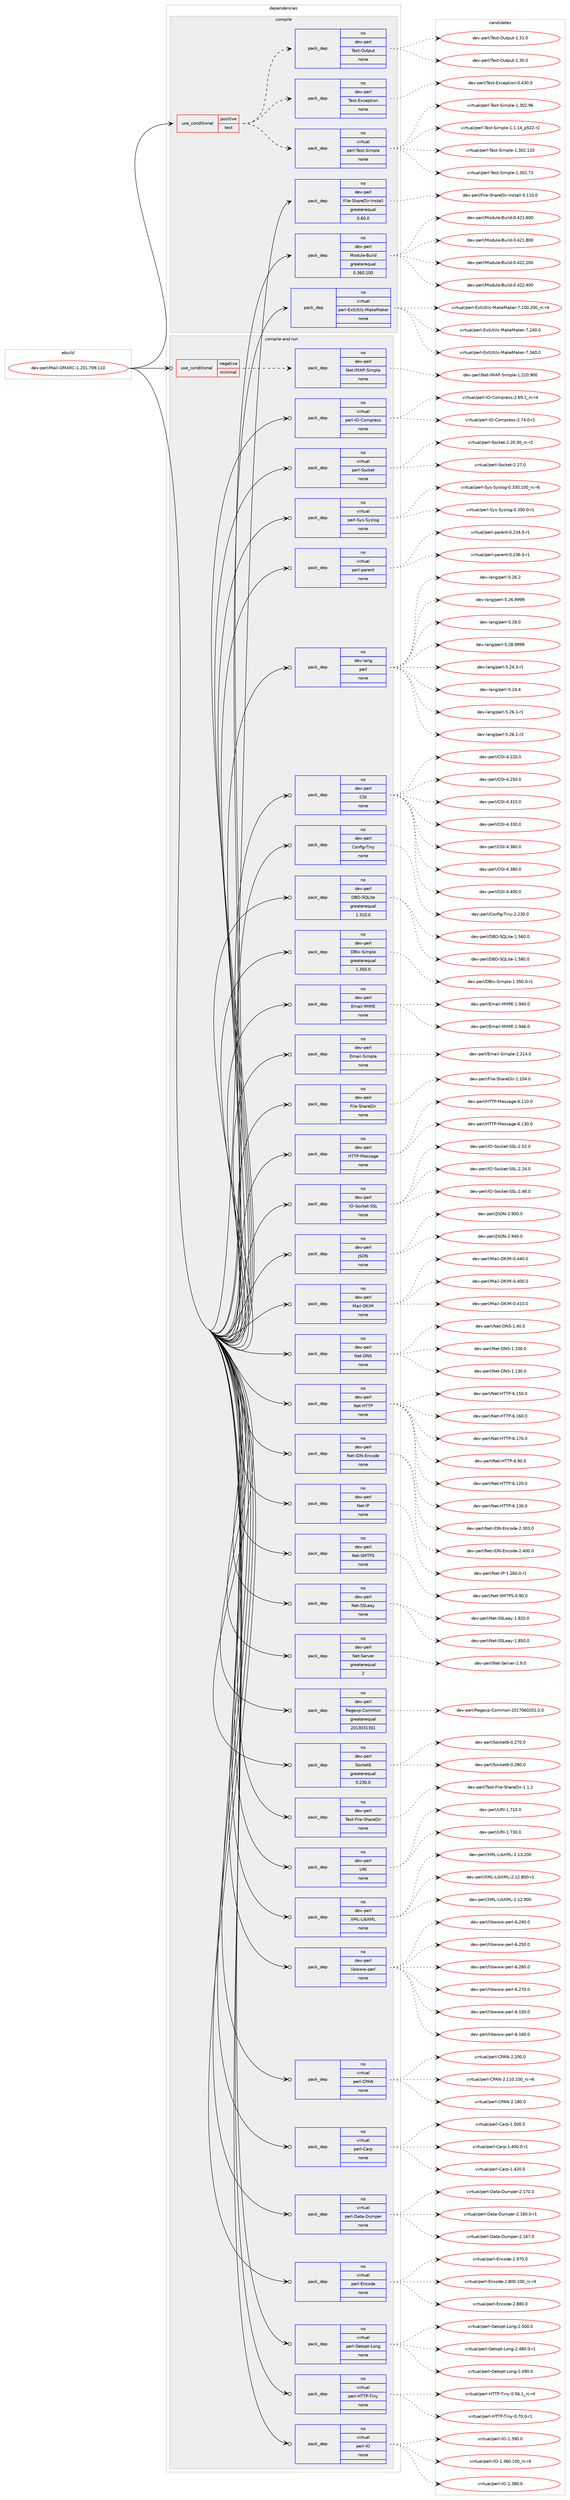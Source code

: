 digraph prolog {

# *************
# Graph options
# *************

newrank=true;
concentrate=true;
compound=true;
graph [rankdir=LR,fontname=Helvetica,fontsize=10,ranksep=1.5];#, ranksep=2.5, nodesep=0.2];
edge  [arrowhead=vee];
node  [fontname=Helvetica,fontsize=10];

# **********
# The ebuild
# **********

subgraph cluster_leftcol {
color=gray;
rank=same;
label=<<i>ebuild</i>>;
id [label="dev-perl/Mail-DMARC-1.201.709.110", color=red, width=4, href="../dev-perl/Mail-DMARC-1.201.709.110.svg"];
}

# ****************
# The dependencies
# ****************

subgraph cluster_midcol {
color=gray;
label=<<i>dependencies</i>>;
subgraph cluster_compile {
fillcolor="#eeeeee";
style=filled;
label=<<i>compile</i>>;
subgraph cond368377 {
dependency1383814 [label=<<TABLE BORDER="0" CELLBORDER="1" CELLSPACING="0" CELLPADDING="4"><TR><TD ROWSPAN="3" CELLPADDING="10">use_conditional</TD></TR><TR><TD>positive</TD></TR><TR><TD>test</TD></TR></TABLE>>, shape=none, color=red];
subgraph pack992382 {
dependency1383815 [label=<<TABLE BORDER="0" CELLBORDER="1" CELLSPACING="0" CELLPADDING="4" WIDTH="220"><TR><TD ROWSPAN="6" CELLPADDING="30">pack_dep</TD></TR><TR><TD WIDTH="110">no</TD></TR><TR><TD>dev-perl</TD></TR><TR><TD>Test-Exception</TD></TR><TR><TD>none</TD></TR><TR><TD></TD></TR></TABLE>>, shape=none, color=blue];
}
dependency1383814:e -> dependency1383815:w [weight=20,style="dashed",arrowhead="vee"];
subgraph pack992383 {
dependency1383816 [label=<<TABLE BORDER="0" CELLBORDER="1" CELLSPACING="0" CELLPADDING="4" WIDTH="220"><TR><TD ROWSPAN="6" CELLPADDING="30">pack_dep</TD></TR><TR><TD WIDTH="110">no</TD></TR><TR><TD>dev-perl</TD></TR><TR><TD>Test-Output</TD></TR><TR><TD>none</TD></TR><TR><TD></TD></TR></TABLE>>, shape=none, color=blue];
}
dependency1383814:e -> dependency1383816:w [weight=20,style="dashed",arrowhead="vee"];
subgraph pack992384 {
dependency1383817 [label=<<TABLE BORDER="0" CELLBORDER="1" CELLSPACING="0" CELLPADDING="4" WIDTH="220"><TR><TD ROWSPAN="6" CELLPADDING="30">pack_dep</TD></TR><TR><TD WIDTH="110">no</TD></TR><TR><TD>virtual</TD></TR><TR><TD>perl-Test-Simple</TD></TR><TR><TD>none</TD></TR><TR><TD></TD></TR></TABLE>>, shape=none, color=blue];
}
dependency1383814:e -> dependency1383817:w [weight=20,style="dashed",arrowhead="vee"];
}
id:e -> dependency1383814:w [weight=20,style="solid",arrowhead="vee"];
subgraph pack992385 {
dependency1383818 [label=<<TABLE BORDER="0" CELLBORDER="1" CELLSPACING="0" CELLPADDING="4" WIDTH="220"><TR><TD ROWSPAN="6" CELLPADDING="30">pack_dep</TD></TR><TR><TD WIDTH="110">no</TD></TR><TR><TD>dev-perl</TD></TR><TR><TD>File-ShareDir-Install</TD></TR><TR><TD>greaterequal</TD></TR><TR><TD>0.60.0</TD></TR></TABLE>>, shape=none, color=blue];
}
id:e -> dependency1383818:w [weight=20,style="solid",arrowhead="vee"];
subgraph pack992386 {
dependency1383819 [label=<<TABLE BORDER="0" CELLBORDER="1" CELLSPACING="0" CELLPADDING="4" WIDTH="220"><TR><TD ROWSPAN="6" CELLPADDING="30">pack_dep</TD></TR><TR><TD WIDTH="110">no</TD></TR><TR><TD>dev-perl</TD></TR><TR><TD>Module-Build</TD></TR><TR><TD>greaterequal</TD></TR><TR><TD>0.360.100</TD></TR></TABLE>>, shape=none, color=blue];
}
id:e -> dependency1383819:w [weight=20,style="solid",arrowhead="vee"];
subgraph pack992387 {
dependency1383820 [label=<<TABLE BORDER="0" CELLBORDER="1" CELLSPACING="0" CELLPADDING="4" WIDTH="220"><TR><TD ROWSPAN="6" CELLPADDING="30">pack_dep</TD></TR><TR><TD WIDTH="110">no</TD></TR><TR><TD>virtual</TD></TR><TR><TD>perl-ExtUtils-MakeMaker</TD></TR><TR><TD>none</TD></TR><TR><TD></TD></TR></TABLE>>, shape=none, color=blue];
}
id:e -> dependency1383820:w [weight=20,style="solid",arrowhead="vee"];
}
subgraph cluster_compileandrun {
fillcolor="#eeeeee";
style=filled;
label=<<i>compile and run</i>>;
subgraph cond368378 {
dependency1383821 [label=<<TABLE BORDER="0" CELLBORDER="1" CELLSPACING="0" CELLPADDING="4"><TR><TD ROWSPAN="3" CELLPADDING="10">use_conditional</TD></TR><TR><TD>negative</TD></TR><TR><TD>minimal</TD></TR></TABLE>>, shape=none, color=red];
subgraph pack992388 {
dependency1383822 [label=<<TABLE BORDER="0" CELLBORDER="1" CELLSPACING="0" CELLPADDING="4" WIDTH="220"><TR><TD ROWSPAN="6" CELLPADDING="30">pack_dep</TD></TR><TR><TD WIDTH="110">no</TD></TR><TR><TD>dev-perl</TD></TR><TR><TD>Net-IMAP-Simple</TD></TR><TR><TD>none</TD></TR><TR><TD></TD></TR></TABLE>>, shape=none, color=blue];
}
dependency1383821:e -> dependency1383822:w [weight=20,style="dashed",arrowhead="vee"];
}
id:e -> dependency1383821:w [weight=20,style="solid",arrowhead="odotvee"];
subgraph pack992389 {
dependency1383823 [label=<<TABLE BORDER="0" CELLBORDER="1" CELLSPACING="0" CELLPADDING="4" WIDTH="220"><TR><TD ROWSPAN="6" CELLPADDING="30">pack_dep</TD></TR><TR><TD WIDTH="110">no</TD></TR><TR><TD>dev-lang</TD></TR><TR><TD>perl</TD></TR><TR><TD>none</TD></TR><TR><TD></TD></TR></TABLE>>, shape=none, color=blue];
}
id:e -> dependency1383823:w [weight=20,style="solid",arrowhead="odotvee"];
subgraph pack992390 {
dependency1383824 [label=<<TABLE BORDER="0" CELLBORDER="1" CELLSPACING="0" CELLPADDING="4" WIDTH="220"><TR><TD ROWSPAN="6" CELLPADDING="30">pack_dep</TD></TR><TR><TD WIDTH="110">no</TD></TR><TR><TD>dev-perl</TD></TR><TR><TD>CGI</TD></TR><TR><TD>none</TD></TR><TR><TD></TD></TR></TABLE>>, shape=none, color=blue];
}
id:e -> dependency1383824:w [weight=20,style="solid",arrowhead="odotvee"];
subgraph pack992391 {
dependency1383825 [label=<<TABLE BORDER="0" CELLBORDER="1" CELLSPACING="0" CELLPADDING="4" WIDTH="220"><TR><TD ROWSPAN="6" CELLPADDING="30">pack_dep</TD></TR><TR><TD WIDTH="110">no</TD></TR><TR><TD>dev-perl</TD></TR><TR><TD>Config-Tiny</TD></TR><TR><TD>none</TD></TR><TR><TD></TD></TR></TABLE>>, shape=none, color=blue];
}
id:e -> dependency1383825:w [weight=20,style="solid",arrowhead="odotvee"];
subgraph pack992392 {
dependency1383826 [label=<<TABLE BORDER="0" CELLBORDER="1" CELLSPACING="0" CELLPADDING="4" WIDTH="220"><TR><TD ROWSPAN="6" CELLPADDING="30">pack_dep</TD></TR><TR><TD WIDTH="110">no</TD></TR><TR><TD>dev-perl</TD></TR><TR><TD>DBD-SQLite</TD></TR><TR><TD>greaterequal</TD></TR><TR><TD>1.310.0</TD></TR></TABLE>>, shape=none, color=blue];
}
id:e -> dependency1383826:w [weight=20,style="solid",arrowhead="odotvee"];
subgraph pack992393 {
dependency1383827 [label=<<TABLE BORDER="0" CELLBORDER="1" CELLSPACING="0" CELLPADDING="4" WIDTH="220"><TR><TD ROWSPAN="6" CELLPADDING="30">pack_dep</TD></TR><TR><TD WIDTH="110">no</TD></TR><TR><TD>dev-perl</TD></TR><TR><TD>DBIx-Simple</TD></TR><TR><TD>greaterequal</TD></TR><TR><TD>1.350.0</TD></TR></TABLE>>, shape=none, color=blue];
}
id:e -> dependency1383827:w [weight=20,style="solid",arrowhead="odotvee"];
subgraph pack992394 {
dependency1383828 [label=<<TABLE BORDER="0" CELLBORDER="1" CELLSPACING="0" CELLPADDING="4" WIDTH="220"><TR><TD ROWSPAN="6" CELLPADDING="30">pack_dep</TD></TR><TR><TD WIDTH="110">no</TD></TR><TR><TD>dev-perl</TD></TR><TR><TD>Email-MIME</TD></TR><TR><TD>none</TD></TR><TR><TD></TD></TR></TABLE>>, shape=none, color=blue];
}
id:e -> dependency1383828:w [weight=20,style="solid",arrowhead="odotvee"];
subgraph pack992395 {
dependency1383829 [label=<<TABLE BORDER="0" CELLBORDER="1" CELLSPACING="0" CELLPADDING="4" WIDTH="220"><TR><TD ROWSPAN="6" CELLPADDING="30">pack_dep</TD></TR><TR><TD WIDTH="110">no</TD></TR><TR><TD>dev-perl</TD></TR><TR><TD>Email-Simple</TD></TR><TR><TD>none</TD></TR><TR><TD></TD></TR></TABLE>>, shape=none, color=blue];
}
id:e -> dependency1383829:w [weight=20,style="solid",arrowhead="odotvee"];
subgraph pack992396 {
dependency1383830 [label=<<TABLE BORDER="0" CELLBORDER="1" CELLSPACING="0" CELLPADDING="4" WIDTH="220"><TR><TD ROWSPAN="6" CELLPADDING="30">pack_dep</TD></TR><TR><TD WIDTH="110">no</TD></TR><TR><TD>dev-perl</TD></TR><TR><TD>File-ShareDir</TD></TR><TR><TD>none</TD></TR><TR><TD></TD></TR></TABLE>>, shape=none, color=blue];
}
id:e -> dependency1383830:w [weight=20,style="solid",arrowhead="odotvee"];
subgraph pack992397 {
dependency1383831 [label=<<TABLE BORDER="0" CELLBORDER="1" CELLSPACING="0" CELLPADDING="4" WIDTH="220"><TR><TD ROWSPAN="6" CELLPADDING="30">pack_dep</TD></TR><TR><TD WIDTH="110">no</TD></TR><TR><TD>dev-perl</TD></TR><TR><TD>HTTP-Message</TD></TR><TR><TD>none</TD></TR><TR><TD></TD></TR></TABLE>>, shape=none, color=blue];
}
id:e -> dependency1383831:w [weight=20,style="solid",arrowhead="odotvee"];
subgraph pack992398 {
dependency1383832 [label=<<TABLE BORDER="0" CELLBORDER="1" CELLSPACING="0" CELLPADDING="4" WIDTH="220"><TR><TD ROWSPAN="6" CELLPADDING="30">pack_dep</TD></TR><TR><TD WIDTH="110">no</TD></TR><TR><TD>dev-perl</TD></TR><TR><TD>IO-Socket-SSL</TD></TR><TR><TD>none</TD></TR><TR><TD></TD></TR></TABLE>>, shape=none, color=blue];
}
id:e -> dependency1383832:w [weight=20,style="solid",arrowhead="odotvee"];
subgraph pack992399 {
dependency1383833 [label=<<TABLE BORDER="0" CELLBORDER="1" CELLSPACING="0" CELLPADDING="4" WIDTH="220"><TR><TD ROWSPAN="6" CELLPADDING="30">pack_dep</TD></TR><TR><TD WIDTH="110">no</TD></TR><TR><TD>dev-perl</TD></TR><TR><TD>JSON</TD></TR><TR><TD>none</TD></TR><TR><TD></TD></TR></TABLE>>, shape=none, color=blue];
}
id:e -> dependency1383833:w [weight=20,style="solid",arrowhead="odotvee"];
subgraph pack992400 {
dependency1383834 [label=<<TABLE BORDER="0" CELLBORDER="1" CELLSPACING="0" CELLPADDING="4" WIDTH="220"><TR><TD ROWSPAN="6" CELLPADDING="30">pack_dep</TD></TR><TR><TD WIDTH="110">no</TD></TR><TR><TD>dev-perl</TD></TR><TR><TD>Mail-DKIM</TD></TR><TR><TD>none</TD></TR><TR><TD></TD></TR></TABLE>>, shape=none, color=blue];
}
id:e -> dependency1383834:w [weight=20,style="solid",arrowhead="odotvee"];
subgraph pack992401 {
dependency1383835 [label=<<TABLE BORDER="0" CELLBORDER="1" CELLSPACING="0" CELLPADDING="4" WIDTH="220"><TR><TD ROWSPAN="6" CELLPADDING="30">pack_dep</TD></TR><TR><TD WIDTH="110">no</TD></TR><TR><TD>dev-perl</TD></TR><TR><TD>Net-DNS</TD></TR><TR><TD>none</TD></TR><TR><TD></TD></TR></TABLE>>, shape=none, color=blue];
}
id:e -> dependency1383835:w [weight=20,style="solid",arrowhead="odotvee"];
subgraph pack992402 {
dependency1383836 [label=<<TABLE BORDER="0" CELLBORDER="1" CELLSPACING="0" CELLPADDING="4" WIDTH="220"><TR><TD ROWSPAN="6" CELLPADDING="30">pack_dep</TD></TR><TR><TD WIDTH="110">no</TD></TR><TR><TD>dev-perl</TD></TR><TR><TD>Net-HTTP</TD></TR><TR><TD>none</TD></TR><TR><TD></TD></TR></TABLE>>, shape=none, color=blue];
}
id:e -> dependency1383836:w [weight=20,style="solid",arrowhead="odotvee"];
subgraph pack992403 {
dependency1383837 [label=<<TABLE BORDER="0" CELLBORDER="1" CELLSPACING="0" CELLPADDING="4" WIDTH="220"><TR><TD ROWSPAN="6" CELLPADDING="30">pack_dep</TD></TR><TR><TD WIDTH="110">no</TD></TR><TR><TD>dev-perl</TD></TR><TR><TD>Net-IDN-Encode</TD></TR><TR><TD>none</TD></TR><TR><TD></TD></TR></TABLE>>, shape=none, color=blue];
}
id:e -> dependency1383837:w [weight=20,style="solid",arrowhead="odotvee"];
subgraph pack992404 {
dependency1383838 [label=<<TABLE BORDER="0" CELLBORDER="1" CELLSPACING="0" CELLPADDING="4" WIDTH="220"><TR><TD ROWSPAN="6" CELLPADDING="30">pack_dep</TD></TR><TR><TD WIDTH="110">no</TD></TR><TR><TD>dev-perl</TD></TR><TR><TD>Net-IP</TD></TR><TR><TD>none</TD></TR><TR><TD></TD></TR></TABLE>>, shape=none, color=blue];
}
id:e -> dependency1383838:w [weight=20,style="solid",arrowhead="odotvee"];
subgraph pack992405 {
dependency1383839 [label=<<TABLE BORDER="0" CELLBORDER="1" CELLSPACING="0" CELLPADDING="4" WIDTH="220"><TR><TD ROWSPAN="6" CELLPADDING="30">pack_dep</TD></TR><TR><TD WIDTH="110">no</TD></TR><TR><TD>dev-perl</TD></TR><TR><TD>Net-SMTPS</TD></TR><TR><TD>none</TD></TR><TR><TD></TD></TR></TABLE>>, shape=none, color=blue];
}
id:e -> dependency1383839:w [weight=20,style="solid",arrowhead="odotvee"];
subgraph pack992406 {
dependency1383840 [label=<<TABLE BORDER="0" CELLBORDER="1" CELLSPACING="0" CELLPADDING="4" WIDTH="220"><TR><TD ROWSPAN="6" CELLPADDING="30">pack_dep</TD></TR><TR><TD WIDTH="110">no</TD></TR><TR><TD>dev-perl</TD></TR><TR><TD>Net-SSLeay</TD></TR><TR><TD>none</TD></TR><TR><TD></TD></TR></TABLE>>, shape=none, color=blue];
}
id:e -> dependency1383840:w [weight=20,style="solid",arrowhead="odotvee"];
subgraph pack992407 {
dependency1383841 [label=<<TABLE BORDER="0" CELLBORDER="1" CELLSPACING="0" CELLPADDING="4" WIDTH="220"><TR><TD ROWSPAN="6" CELLPADDING="30">pack_dep</TD></TR><TR><TD WIDTH="110">no</TD></TR><TR><TD>dev-perl</TD></TR><TR><TD>Net-Server</TD></TR><TR><TD>greaterequal</TD></TR><TR><TD>2</TD></TR></TABLE>>, shape=none, color=blue];
}
id:e -> dependency1383841:w [weight=20,style="solid",arrowhead="odotvee"];
subgraph pack992408 {
dependency1383842 [label=<<TABLE BORDER="0" CELLBORDER="1" CELLSPACING="0" CELLPADDING="4" WIDTH="220"><TR><TD ROWSPAN="6" CELLPADDING="30">pack_dep</TD></TR><TR><TD WIDTH="110">no</TD></TR><TR><TD>dev-perl</TD></TR><TR><TD>Regexp-Common</TD></TR><TR><TD>greaterequal</TD></TR><TR><TD>2013031301</TD></TR></TABLE>>, shape=none, color=blue];
}
id:e -> dependency1383842:w [weight=20,style="solid",arrowhead="odotvee"];
subgraph pack992409 {
dependency1383843 [label=<<TABLE BORDER="0" CELLBORDER="1" CELLSPACING="0" CELLPADDING="4" WIDTH="220"><TR><TD ROWSPAN="6" CELLPADDING="30">pack_dep</TD></TR><TR><TD WIDTH="110">no</TD></TR><TR><TD>dev-perl</TD></TR><TR><TD>Socket6</TD></TR><TR><TD>greaterequal</TD></TR><TR><TD>0.230.0</TD></TR></TABLE>>, shape=none, color=blue];
}
id:e -> dependency1383843:w [weight=20,style="solid",arrowhead="odotvee"];
subgraph pack992410 {
dependency1383844 [label=<<TABLE BORDER="0" CELLBORDER="1" CELLSPACING="0" CELLPADDING="4" WIDTH="220"><TR><TD ROWSPAN="6" CELLPADDING="30">pack_dep</TD></TR><TR><TD WIDTH="110">no</TD></TR><TR><TD>dev-perl</TD></TR><TR><TD>Test-File-ShareDir</TD></TR><TR><TD>none</TD></TR><TR><TD></TD></TR></TABLE>>, shape=none, color=blue];
}
id:e -> dependency1383844:w [weight=20,style="solid",arrowhead="odotvee"];
subgraph pack992411 {
dependency1383845 [label=<<TABLE BORDER="0" CELLBORDER="1" CELLSPACING="0" CELLPADDING="4" WIDTH="220"><TR><TD ROWSPAN="6" CELLPADDING="30">pack_dep</TD></TR><TR><TD WIDTH="110">no</TD></TR><TR><TD>dev-perl</TD></TR><TR><TD>URI</TD></TR><TR><TD>none</TD></TR><TR><TD></TD></TR></TABLE>>, shape=none, color=blue];
}
id:e -> dependency1383845:w [weight=20,style="solid",arrowhead="odotvee"];
subgraph pack992412 {
dependency1383846 [label=<<TABLE BORDER="0" CELLBORDER="1" CELLSPACING="0" CELLPADDING="4" WIDTH="220"><TR><TD ROWSPAN="6" CELLPADDING="30">pack_dep</TD></TR><TR><TD WIDTH="110">no</TD></TR><TR><TD>dev-perl</TD></TR><TR><TD>XML-LibXML</TD></TR><TR><TD>none</TD></TR><TR><TD></TD></TR></TABLE>>, shape=none, color=blue];
}
id:e -> dependency1383846:w [weight=20,style="solid",arrowhead="odotvee"];
subgraph pack992413 {
dependency1383847 [label=<<TABLE BORDER="0" CELLBORDER="1" CELLSPACING="0" CELLPADDING="4" WIDTH="220"><TR><TD ROWSPAN="6" CELLPADDING="30">pack_dep</TD></TR><TR><TD WIDTH="110">no</TD></TR><TR><TD>dev-perl</TD></TR><TR><TD>libwww-perl</TD></TR><TR><TD>none</TD></TR><TR><TD></TD></TR></TABLE>>, shape=none, color=blue];
}
id:e -> dependency1383847:w [weight=20,style="solid",arrowhead="odotvee"];
subgraph pack992414 {
dependency1383848 [label=<<TABLE BORDER="0" CELLBORDER="1" CELLSPACING="0" CELLPADDING="4" WIDTH="220"><TR><TD ROWSPAN="6" CELLPADDING="30">pack_dep</TD></TR><TR><TD WIDTH="110">no</TD></TR><TR><TD>virtual</TD></TR><TR><TD>perl-CPAN</TD></TR><TR><TD>none</TD></TR><TR><TD></TD></TR></TABLE>>, shape=none, color=blue];
}
id:e -> dependency1383848:w [weight=20,style="solid",arrowhead="odotvee"];
subgraph pack992415 {
dependency1383849 [label=<<TABLE BORDER="0" CELLBORDER="1" CELLSPACING="0" CELLPADDING="4" WIDTH="220"><TR><TD ROWSPAN="6" CELLPADDING="30">pack_dep</TD></TR><TR><TD WIDTH="110">no</TD></TR><TR><TD>virtual</TD></TR><TR><TD>perl-Carp</TD></TR><TR><TD>none</TD></TR><TR><TD></TD></TR></TABLE>>, shape=none, color=blue];
}
id:e -> dependency1383849:w [weight=20,style="solid",arrowhead="odotvee"];
subgraph pack992416 {
dependency1383850 [label=<<TABLE BORDER="0" CELLBORDER="1" CELLSPACING="0" CELLPADDING="4" WIDTH="220"><TR><TD ROWSPAN="6" CELLPADDING="30">pack_dep</TD></TR><TR><TD WIDTH="110">no</TD></TR><TR><TD>virtual</TD></TR><TR><TD>perl-Data-Dumper</TD></TR><TR><TD>none</TD></TR><TR><TD></TD></TR></TABLE>>, shape=none, color=blue];
}
id:e -> dependency1383850:w [weight=20,style="solid",arrowhead="odotvee"];
subgraph pack992417 {
dependency1383851 [label=<<TABLE BORDER="0" CELLBORDER="1" CELLSPACING="0" CELLPADDING="4" WIDTH="220"><TR><TD ROWSPAN="6" CELLPADDING="30">pack_dep</TD></TR><TR><TD WIDTH="110">no</TD></TR><TR><TD>virtual</TD></TR><TR><TD>perl-Encode</TD></TR><TR><TD>none</TD></TR><TR><TD></TD></TR></TABLE>>, shape=none, color=blue];
}
id:e -> dependency1383851:w [weight=20,style="solid",arrowhead="odotvee"];
subgraph pack992418 {
dependency1383852 [label=<<TABLE BORDER="0" CELLBORDER="1" CELLSPACING="0" CELLPADDING="4" WIDTH="220"><TR><TD ROWSPAN="6" CELLPADDING="30">pack_dep</TD></TR><TR><TD WIDTH="110">no</TD></TR><TR><TD>virtual</TD></TR><TR><TD>perl-Getopt-Long</TD></TR><TR><TD>none</TD></TR><TR><TD></TD></TR></TABLE>>, shape=none, color=blue];
}
id:e -> dependency1383852:w [weight=20,style="solid",arrowhead="odotvee"];
subgraph pack992419 {
dependency1383853 [label=<<TABLE BORDER="0" CELLBORDER="1" CELLSPACING="0" CELLPADDING="4" WIDTH="220"><TR><TD ROWSPAN="6" CELLPADDING="30">pack_dep</TD></TR><TR><TD WIDTH="110">no</TD></TR><TR><TD>virtual</TD></TR><TR><TD>perl-HTTP-Tiny</TD></TR><TR><TD>none</TD></TR><TR><TD></TD></TR></TABLE>>, shape=none, color=blue];
}
id:e -> dependency1383853:w [weight=20,style="solid",arrowhead="odotvee"];
subgraph pack992420 {
dependency1383854 [label=<<TABLE BORDER="0" CELLBORDER="1" CELLSPACING="0" CELLPADDING="4" WIDTH="220"><TR><TD ROWSPAN="6" CELLPADDING="30">pack_dep</TD></TR><TR><TD WIDTH="110">no</TD></TR><TR><TD>virtual</TD></TR><TR><TD>perl-IO</TD></TR><TR><TD>none</TD></TR><TR><TD></TD></TR></TABLE>>, shape=none, color=blue];
}
id:e -> dependency1383854:w [weight=20,style="solid",arrowhead="odotvee"];
subgraph pack992421 {
dependency1383855 [label=<<TABLE BORDER="0" CELLBORDER="1" CELLSPACING="0" CELLPADDING="4" WIDTH="220"><TR><TD ROWSPAN="6" CELLPADDING="30">pack_dep</TD></TR><TR><TD WIDTH="110">no</TD></TR><TR><TD>virtual</TD></TR><TR><TD>perl-IO-Compress</TD></TR><TR><TD>none</TD></TR><TR><TD></TD></TR></TABLE>>, shape=none, color=blue];
}
id:e -> dependency1383855:w [weight=20,style="solid",arrowhead="odotvee"];
subgraph pack992422 {
dependency1383856 [label=<<TABLE BORDER="0" CELLBORDER="1" CELLSPACING="0" CELLPADDING="4" WIDTH="220"><TR><TD ROWSPAN="6" CELLPADDING="30">pack_dep</TD></TR><TR><TD WIDTH="110">no</TD></TR><TR><TD>virtual</TD></TR><TR><TD>perl-Socket</TD></TR><TR><TD>none</TD></TR><TR><TD></TD></TR></TABLE>>, shape=none, color=blue];
}
id:e -> dependency1383856:w [weight=20,style="solid",arrowhead="odotvee"];
subgraph pack992423 {
dependency1383857 [label=<<TABLE BORDER="0" CELLBORDER="1" CELLSPACING="0" CELLPADDING="4" WIDTH="220"><TR><TD ROWSPAN="6" CELLPADDING="30">pack_dep</TD></TR><TR><TD WIDTH="110">no</TD></TR><TR><TD>virtual</TD></TR><TR><TD>perl-Sys-Syslog</TD></TR><TR><TD>none</TD></TR><TR><TD></TD></TR></TABLE>>, shape=none, color=blue];
}
id:e -> dependency1383857:w [weight=20,style="solid",arrowhead="odotvee"];
subgraph pack992424 {
dependency1383858 [label=<<TABLE BORDER="0" CELLBORDER="1" CELLSPACING="0" CELLPADDING="4" WIDTH="220"><TR><TD ROWSPAN="6" CELLPADDING="30">pack_dep</TD></TR><TR><TD WIDTH="110">no</TD></TR><TR><TD>virtual</TD></TR><TR><TD>perl-parent</TD></TR><TR><TD>none</TD></TR><TR><TD></TD></TR></TABLE>>, shape=none, color=blue];
}
id:e -> dependency1383858:w [weight=20,style="solid",arrowhead="odotvee"];
}
subgraph cluster_run {
fillcolor="#eeeeee";
style=filled;
label=<<i>run</i>>;
}
}

# **************
# The candidates
# **************

subgraph cluster_choices {
rank=same;
color=gray;
label=<<i>candidates</i>>;

subgraph choice992382 {
color=black;
nodesep=1;
choice1001011184511210111410847841011151164569120991011121161051111104548465251484648 [label="dev-perl/Test-Exception-0.430.0", color=red, width=4,href="../dev-perl/Test-Exception-0.430.0.svg"];
dependency1383815:e -> choice1001011184511210111410847841011151164569120991011121161051111104548465251484648:w [style=dotted,weight="100"];
}
subgraph choice992383 {
color=black;
nodesep=1;
choice100101118451121011141084784101115116457911711611211711645494651484648 [label="dev-perl/Test-Output-1.30.0", color=red, width=4,href="../dev-perl/Test-Output-1.30.0.svg"];
choice100101118451121011141084784101115116457911711611211711645494651494648 [label="dev-perl/Test-Output-1.31.0", color=red, width=4,href="../dev-perl/Test-Output-1.31.0.svg"];
dependency1383816:e -> choice100101118451121011141084784101115116457911711611211711645494651484648:w [style=dotted,weight="100"];
dependency1383816:e -> choice100101118451121011141084784101115116457911711611211711645494651494648:w [style=dotted,weight="100"];
}
subgraph choice992384 {
color=black;
nodesep=1;
choice11810511411611797108471121011141084584101115116458310510911210810145494649464952951125350504511450 [label="virtual/perl-Test-Simple-1.1.14_p522-r2", color=red, width=4,href="../virtual/perl-Test-Simple-1.1.14_p522-r2.svg"];
choice11810511411611797108471121011141084584101115116458310510911210810145494651485046495151 [label="virtual/perl-Test-Simple-1.302.133", color=red, width=4,href="../virtual/perl-Test-Simple-1.302.133.svg"];
choice118105114116117971084711210111410845841011151164583105109112108101454946514850465551 [label="virtual/perl-Test-Simple-1.302.73", color=red, width=4,href="../virtual/perl-Test-Simple-1.302.73.svg"];
choice118105114116117971084711210111410845841011151164583105109112108101454946514850465754 [label="virtual/perl-Test-Simple-1.302.96", color=red, width=4,href="../virtual/perl-Test-Simple-1.302.96.svg"];
dependency1383817:e -> choice11810511411611797108471121011141084584101115116458310510911210810145494649464952951125350504511450:w [style=dotted,weight="100"];
dependency1383817:e -> choice11810511411611797108471121011141084584101115116458310510911210810145494651485046495151:w [style=dotted,weight="100"];
dependency1383817:e -> choice118105114116117971084711210111410845841011151164583105109112108101454946514850465551:w [style=dotted,weight="100"];
dependency1383817:e -> choice118105114116117971084711210111410845841011151164583105109112108101454946514850465754:w [style=dotted,weight="100"];
}
subgraph choice992385 {
color=black;
nodesep=1;
choice100101118451121011141084770105108101458310497114101681051144573110115116971081084548464949484648 [label="dev-perl/File-ShareDir-Install-0.110.0", color=red, width=4,href="../dev-perl/File-ShareDir-Install-0.110.0.svg"];
dependency1383818:e -> choice100101118451121011141084770105108101458310497114101681051144573110115116971081084548464949484648:w [style=dotted,weight="100"];
}
subgraph choice992386 {
color=black;
nodesep=1;
choice100101118451121011141084777111100117108101456611710510810045484652504946544848 [label="dev-perl/Module-Build-0.421.600", color=red, width=4,href="../dev-perl/Module-Build-0.421.600.svg"];
choice100101118451121011141084777111100117108101456611710510810045484652504946564848 [label="dev-perl/Module-Build-0.421.800", color=red, width=4,href="../dev-perl/Module-Build-0.421.800.svg"];
choice100101118451121011141084777111100117108101456611710510810045484652505046504848 [label="dev-perl/Module-Build-0.422.200", color=red, width=4,href="../dev-perl/Module-Build-0.422.200.svg"];
choice100101118451121011141084777111100117108101456611710510810045484652505046524848 [label="dev-perl/Module-Build-0.422.400", color=red, width=4,href="../dev-perl/Module-Build-0.422.400.svg"];
dependency1383819:e -> choice100101118451121011141084777111100117108101456611710510810045484652504946544848:w [style=dotted,weight="100"];
dependency1383819:e -> choice100101118451121011141084777111100117108101456611710510810045484652504946564848:w [style=dotted,weight="100"];
dependency1383819:e -> choice100101118451121011141084777111100117108101456611710510810045484652505046504848:w [style=dotted,weight="100"];
dependency1383819:e -> choice100101118451121011141084777111100117108101456611710510810045484652505046524848:w [style=dotted,weight="100"];
}
subgraph choice992387 {
color=black;
nodesep=1;
choice118105114116117971084711210111410845691201168511610510811545779710710177971071011144555464948484650484895114994511452 [label="virtual/perl-ExtUtils-MakeMaker-7.100.200_rc-r4", color=red, width=4,href="../virtual/perl-ExtUtils-MakeMaker-7.100.200_rc-r4.svg"];
choice118105114116117971084711210111410845691201168511610510811545779710710177971071011144555465052484648 [label="virtual/perl-ExtUtils-MakeMaker-7.240.0", color=red, width=4,href="../virtual/perl-ExtUtils-MakeMaker-7.240.0.svg"];
choice118105114116117971084711210111410845691201168511610510811545779710710177971071011144555465152484648 [label="virtual/perl-ExtUtils-MakeMaker-7.340.0", color=red, width=4,href="../virtual/perl-ExtUtils-MakeMaker-7.340.0.svg"];
dependency1383820:e -> choice118105114116117971084711210111410845691201168511610510811545779710710177971071011144555464948484650484895114994511452:w [style=dotted,weight="100"];
dependency1383820:e -> choice118105114116117971084711210111410845691201168511610510811545779710710177971071011144555465052484648:w [style=dotted,weight="100"];
dependency1383820:e -> choice118105114116117971084711210111410845691201168511610510811545779710710177971071011144555465152484648:w [style=dotted,weight="100"];
}
subgraph choice992388 {
color=black;
nodesep=1;
choice1001011184511210111410847781011164573776580458310510911210810145494650504846574848 [label="dev-perl/Net-IMAP-Simple-1.220.900", color=red, width=4,href="../dev-perl/Net-IMAP-Simple-1.220.900.svg"];
dependency1383822:e -> choice1001011184511210111410847781011164573776580458310510911210810145494650504846574848:w [style=dotted,weight="100"];
}
subgraph choice992389 {
color=black;
nodesep=1;
choice100101118451089711010347112101114108455346505246514511449 [label="dev-lang/perl-5.24.3-r1", color=red, width=4,href="../dev-lang/perl-5.24.3-r1.svg"];
choice10010111845108971101034711210111410845534650524652 [label="dev-lang/perl-5.24.4", color=red, width=4,href="../dev-lang/perl-5.24.4.svg"];
choice100101118451089711010347112101114108455346505446494511449 [label="dev-lang/perl-5.26.1-r1", color=red, width=4,href="../dev-lang/perl-5.26.1-r1.svg"];
choice100101118451089711010347112101114108455346505446494511450 [label="dev-lang/perl-5.26.1-r2", color=red, width=4,href="../dev-lang/perl-5.26.1-r2.svg"];
choice10010111845108971101034711210111410845534650544650 [label="dev-lang/perl-5.26.2", color=red, width=4,href="../dev-lang/perl-5.26.2.svg"];
choice10010111845108971101034711210111410845534650544657575757 [label="dev-lang/perl-5.26.9999", color=red, width=4,href="../dev-lang/perl-5.26.9999.svg"];
choice10010111845108971101034711210111410845534650564648 [label="dev-lang/perl-5.28.0", color=red, width=4,href="../dev-lang/perl-5.28.0.svg"];
choice10010111845108971101034711210111410845534650564657575757 [label="dev-lang/perl-5.28.9999", color=red, width=4,href="../dev-lang/perl-5.28.9999.svg"];
dependency1383823:e -> choice100101118451089711010347112101114108455346505246514511449:w [style=dotted,weight="100"];
dependency1383823:e -> choice10010111845108971101034711210111410845534650524652:w [style=dotted,weight="100"];
dependency1383823:e -> choice100101118451089711010347112101114108455346505446494511449:w [style=dotted,weight="100"];
dependency1383823:e -> choice100101118451089711010347112101114108455346505446494511450:w [style=dotted,weight="100"];
dependency1383823:e -> choice10010111845108971101034711210111410845534650544650:w [style=dotted,weight="100"];
dependency1383823:e -> choice10010111845108971101034711210111410845534650544657575757:w [style=dotted,weight="100"];
dependency1383823:e -> choice10010111845108971101034711210111410845534650564648:w [style=dotted,weight="100"];
dependency1383823:e -> choice10010111845108971101034711210111410845534650564657575757:w [style=dotted,weight="100"];
}
subgraph choice992390 {
color=black;
nodesep=1;
choice10010111845112101114108476771734552465050484648 [label="dev-perl/CGI-4.220.0", color=red, width=4,href="../dev-perl/CGI-4.220.0.svg"];
choice10010111845112101114108476771734552465053484648 [label="dev-perl/CGI-4.250.0", color=red, width=4,href="../dev-perl/CGI-4.250.0.svg"];
choice10010111845112101114108476771734552465149484648 [label="dev-perl/CGI-4.310.0", color=red, width=4,href="../dev-perl/CGI-4.310.0.svg"];
choice10010111845112101114108476771734552465151484648 [label="dev-perl/CGI-4.330.0", color=red, width=4,href="../dev-perl/CGI-4.330.0.svg"];
choice10010111845112101114108476771734552465154484648 [label="dev-perl/CGI-4.360.0", color=red, width=4,href="../dev-perl/CGI-4.360.0.svg"];
choice10010111845112101114108476771734552465156484648 [label="dev-perl/CGI-4.380.0", color=red, width=4,href="../dev-perl/CGI-4.380.0.svg"];
choice10010111845112101114108476771734552465248484648 [label="dev-perl/CGI-4.400.0", color=red, width=4,href="../dev-perl/CGI-4.400.0.svg"];
dependency1383824:e -> choice10010111845112101114108476771734552465050484648:w [style=dotted,weight="100"];
dependency1383824:e -> choice10010111845112101114108476771734552465053484648:w [style=dotted,weight="100"];
dependency1383824:e -> choice10010111845112101114108476771734552465149484648:w [style=dotted,weight="100"];
dependency1383824:e -> choice10010111845112101114108476771734552465151484648:w [style=dotted,weight="100"];
dependency1383824:e -> choice10010111845112101114108476771734552465154484648:w [style=dotted,weight="100"];
dependency1383824:e -> choice10010111845112101114108476771734552465156484648:w [style=dotted,weight="100"];
dependency1383824:e -> choice10010111845112101114108476771734552465248484648:w [style=dotted,weight="100"];
}
subgraph choice992391 {
color=black;
nodesep=1;
choice10010111845112101114108476711111010210510345841051101214550465051484648 [label="dev-perl/Config-Tiny-2.230.0", color=red, width=4,href="../dev-perl/Config-Tiny-2.230.0.svg"];
dependency1383825:e -> choice10010111845112101114108476711111010210510345841051101214550465051484648:w [style=dotted,weight="100"];
}
subgraph choice992392 {
color=black;
nodesep=1;
choice1001011184511210111410847686668458381761051161014549465354484648 [label="dev-perl/DBD-SQLite-1.560.0", color=red, width=4,href="../dev-perl/DBD-SQLite-1.560.0.svg"];
choice1001011184511210111410847686668458381761051161014549465356484648 [label="dev-perl/DBD-SQLite-1.580.0", color=red, width=4,href="../dev-perl/DBD-SQLite-1.580.0.svg"];
dependency1383826:e -> choice1001011184511210111410847686668458381761051161014549465354484648:w [style=dotted,weight="100"];
dependency1383826:e -> choice1001011184511210111410847686668458381761051161014549465356484648:w [style=dotted,weight="100"];
}
subgraph choice992393 {
color=black;
nodesep=1;
choice1001011184511210111410847686673120458310510911210810145494651534846484511449 [label="dev-perl/DBIx-Simple-1.350.0-r1", color=red, width=4,href="../dev-perl/DBIx-Simple-1.350.0-r1.svg"];
dependency1383827:e -> choice1001011184511210111410847686673120458310510911210810145494651534846484511449:w [style=dotted,weight="100"];
}
subgraph choice992394 {
color=black;
nodesep=1;
choice1001011184511210111410847691099710510845777377694549465752484648 [label="dev-perl/Email-MIME-1.940.0", color=red, width=4,href="../dev-perl/Email-MIME-1.940.0.svg"];
choice1001011184511210111410847691099710510845777377694549465752544648 [label="dev-perl/Email-MIME-1.946.0", color=red, width=4,href="../dev-perl/Email-MIME-1.946.0.svg"];
dependency1383828:e -> choice1001011184511210111410847691099710510845777377694549465752484648:w [style=dotted,weight="100"];
dependency1383828:e -> choice1001011184511210111410847691099710510845777377694549465752544648:w [style=dotted,weight="100"];
}
subgraph choice992395 {
color=black;
nodesep=1;
choice1001011184511210111410847691099710510845831051091121081014550465049524648 [label="dev-perl/Email-Simple-2.214.0", color=red, width=4,href="../dev-perl/Email-Simple-2.214.0.svg"];
dependency1383829:e -> choice1001011184511210111410847691099710510845831051091121081014550465049524648:w [style=dotted,weight="100"];
}
subgraph choice992396 {
color=black;
nodesep=1;
choice100101118451121011141084770105108101458310497114101681051144549464948524648 [label="dev-perl/File-ShareDir-1.104.0", color=red, width=4,href="../dev-perl/File-ShareDir-1.104.0.svg"];
dependency1383830:e -> choice100101118451121011141084770105108101458310497114101681051144549464948524648:w [style=dotted,weight="100"];
}
subgraph choice992397 {
color=black;
nodesep=1;
choice1001011184511210111410847728484804577101115115971031014554464949484648 [label="dev-perl/HTTP-Message-6.110.0", color=red, width=4,href="../dev-perl/HTTP-Message-6.110.0.svg"];
choice1001011184511210111410847728484804577101115115971031014554464951484648 [label="dev-perl/HTTP-Message-6.130.0", color=red, width=4,href="../dev-perl/HTTP-Message-6.130.0.svg"];
dependency1383831:e -> choice1001011184511210111410847728484804577101115115971031014554464949484648:w [style=dotted,weight="100"];
dependency1383831:e -> choice1001011184511210111410847728484804577101115115971031014554464951484648:w [style=dotted,weight="100"];
}
subgraph choice992398 {
color=black;
nodesep=1;
choice100101118451121011141084773794583111991071011164583837645504650524648 [label="dev-perl/IO-Socket-SSL-2.24.0", color=red, width=4,href="../dev-perl/IO-Socket-SSL-2.24.0.svg"];
choice100101118451121011141084773794583111991071011164583837645504652564648 [label="dev-perl/IO-Socket-SSL-2.48.0", color=red, width=4,href="../dev-perl/IO-Socket-SSL-2.48.0.svg"];
choice100101118451121011141084773794583111991071011164583837645504653504648 [label="dev-perl/IO-Socket-SSL-2.52.0", color=red, width=4,href="../dev-perl/IO-Socket-SSL-2.52.0.svg"];
dependency1383832:e -> choice100101118451121011141084773794583111991071011164583837645504650524648:w [style=dotted,weight="100"];
dependency1383832:e -> choice100101118451121011141084773794583111991071011164583837645504652564648:w [style=dotted,weight="100"];
dependency1383832:e -> choice100101118451121011141084773794583111991071011164583837645504653504648:w [style=dotted,weight="100"];
}
subgraph choice992399 {
color=black;
nodesep=1;
choice1001011184511210111410847748379784550465748484648 [label="dev-perl/JSON-2.900.0", color=red, width=4,href="../dev-perl/JSON-2.900.0.svg"];
choice1001011184511210111410847748379784550465752484648 [label="dev-perl/JSON-2.940.0", color=red, width=4,href="../dev-perl/JSON-2.940.0.svg"];
dependency1383833:e -> choice1001011184511210111410847748379784550465748484648:w [style=dotted,weight="100"];
dependency1383833:e -> choice1001011184511210111410847748379784550465752484648:w [style=dotted,weight="100"];
}
subgraph choice992400 {
color=black;
nodesep=1;
choice1001011184511210111410847779710510845687573774548465248484648 [label="dev-perl/Mail-DKIM-0.400.0", color=red, width=4,href="../dev-perl/Mail-DKIM-0.400.0.svg"];
choice1001011184511210111410847779710510845687573774548465249484648 [label="dev-perl/Mail-DKIM-0.410.0", color=red, width=4,href="../dev-perl/Mail-DKIM-0.410.0.svg"];
choice1001011184511210111410847779710510845687573774548465252484648 [label="dev-perl/Mail-DKIM-0.440.0", color=red, width=4,href="../dev-perl/Mail-DKIM-0.440.0.svg"];
dependency1383834:e -> choice1001011184511210111410847779710510845687573774548465248484648:w [style=dotted,weight="100"];
dependency1383834:e -> choice1001011184511210111410847779710510845687573774548465249484648:w [style=dotted,weight="100"];
dependency1383834:e -> choice1001011184511210111410847779710510845687573774548465252484648:w [style=dotted,weight="100"];
}
subgraph choice992401 {
color=black;
nodesep=1;
choice100101118451121011141084778101116456878834549464948484648 [label="dev-perl/Net-DNS-1.100.0", color=red, width=4,href="../dev-perl/Net-DNS-1.100.0.svg"];
choice100101118451121011141084778101116456878834549464951484648 [label="dev-perl/Net-DNS-1.130.0", color=red, width=4,href="../dev-perl/Net-DNS-1.130.0.svg"];
choice1001011184511210111410847781011164568788345494652484648 [label="dev-perl/Net-DNS-1.40.0", color=red, width=4,href="../dev-perl/Net-DNS-1.40.0.svg"];
dependency1383835:e -> choice100101118451121011141084778101116456878834549464948484648:w [style=dotted,weight="100"];
dependency1383835:e -> choice100101118451121011141084778101116456878834549464951484648:w [style=dotted,weight="100"];
dependency1383835:e -> choice1001011184511210111410847781011164568788345494652484648:w [style=dotted,weight="100"];
}
subgraph choice992402 {
color=black;
nodesep=1;
choice10010111845112101114108477810111645728484804554464950484648 [label="dev-perl/Net-HTTP-6.120.0", color=red, width=4,href="../dev-perl/Net-HTTP-6.120.0.svg"];
choice10010111845112101114108477810111645728484804554464951484648 [label="dev-perl/Net-HTTP-6.130.0", color=red, width=4,href="../dev-perl/Net-HTTP-6.130.0.svg"];
choice10010111845112101114108477810111645728484804554464953484648 [label="dev-perl/Net-HTTP-6.150.0", color=red, width=4,href="../dev-perl/Net-HTTP-6.150.0.svg"];
choice10010111845112101114108477810111645728484804554464954484648 [label="dev-perl/Net-HTTP-6.160.0", color=red, width=4,href="../dev-perl/Net-HTTP-6.160.0.svg"];
choice10010111845112101114108477810111645728484804554464955484648 [label="dev-perl/Net-HTTP-6.170.0", color=red, width=4,href="../dev-perl/Net-HTTP-6.170.0.svg"];
choice100101118451121011141084778101116457284848045544657484648 [label="dev-perl/Net-HTTP-6.90.0", color=red, width=4,href="../dev-perl/Net-HTTP-6.90.0.svg"];
dependency1383836:e -> choice10010111845112101114108477810111645728484804554464950484648:w [style=dotted,weight="100"];
dependency1383836:e -> choice10010111845112101114108477810111645728484804554464951484648:w [style=dotted,weight="100"];
dependency1383836:e -> choice10010111845112101114108477810111645728484804554464953484648:w [style=dotted,weight="100"];
dependency1383836:e -> choice10010111845112101114108477810111645728484804554464954484648:w [style=dotted,weight="100"];
dependency1383836:e -> choice10010111845112101114108477810111645728484804554464955484648:w [style=dotted,weight="100"];
dependency1383836:e -> choice100101118451121011141084778101116457284848045544657484648:w [style=dotted,weight="100"];
}
subgraph choice992403 {
color=black;
nodesep=1;
choice100101118451121011141084778101116457368784569110991111001014550465148514648 [label="dev-perl/Net-IDN-Encode-2.303.0", color=red, width=4,href="../dev-perl/Net-IDN-Encode-2.303.0.svg"];
choice100101118451121011141084778101116457368784569110991111001014550465248484648 [label="dev-perl/Net-IDN-Encode-2.400.0", color=red, width=4,href="../dev-perl/Net-IDN-Encode-2.400.0.svg"];
dependency1383837:e -> choice100101118451121011141084778101116457368784569110991111001014550465148514648:w [style=dotted,weight="100"];
dependency1383837:e -> choice100101118451121011141084778101116457368784569110991111001014550465248484648:w [style=dotted,weight="100"];
}
subgraph choice992404 {
color=black;
nodesep=1;
choice10010111845112101114108477810111645738045494650544846484511449 [label="dev-perl/Net-IP-1.260.0-r1", color=red, width=4,href="../dev-perl/Net-IP-1.260.0-r1.svg"];
dependency1383838:e -> choice10010111845112101114108477810111645738045494650544846484511449:w [style=dotted,weight="100"];
}
subgraph choice992405 {
color=black;
nodesep=1;
choice10010111845112101114108477810111645837784808345484657484648 [label="dev-perl/Net-SMTPS-0.90.0", color=red, width=4,href="../dev-perl/Net-SMTPS-0.90.0.svg"];
dependency1383839:e -> choice10010111845112101114108477810111645837784808345484657484648:w [style=dotted,weight="100"];
}
subgraph choice992406 {
color=black;
nodesep=1;
choice10010111845112101114108477810111645838376101971214549465650484648 [label="dev-perl/Net-SSLeay-1.820.0", color=red, width=4,href="../dev-perl/Net-SSLeay-1.820.0.svg"];
choice10010111845112101114108477810111645838376101971214549465653484648 [label="dev-perl/Net-SSLeay-1.850.0", color=red, width=4,href="../dev-perl/Net-SSLeay-1.850.0.svg"];
dependency1383840:e -> choice10010111845112101114108477810111645838376101971214549465650484648:w [style=dotted,weight="100"];
dependency1383840:e -> choice10010111845112101114108477810111645838376101971214549465653484648:w [style=dotted,weight="100"];
}
subgraph choice992407 {
color=black;
nodesep=1;
choice1001011184511210111410847781011164583101114118101114455046574648 [label="dev-perl/Net-Server-2.9.0", color=red, width=4,href="../dev-perl/Net-Server-2.9.0.svg"];
dependency1383841:e -> choice1001011184511210111410847781011164583101114118101114455046574648:w [style=dotted,weight="100"];
}
subgraph choice992408 {
color=black;
nodesep=1;
choice1001011184511210111410847821011031011201124567111109109111110455048495548544850484946484648 [label="dev-perl/Regexp-Common-2017060201.0.0", color=red, width=4,href="../dev-perl/Regexp-Common-2017060201.0.0.svg"];
dependency1383842:e -> choice1001011184511210111410847821011031011201124567111109109111110455048495548544850484946484648:w [style=dotted,weight="100"];
}
subgraph choice992409 {
color=black;
nodesep=1;
choice10010111845112101114108478311199107101116544548465055484648 [label="dev-perl/Socket6-0.270.0", color=red, width=4,href="../dev-perl/Socket6-0.270.0.svg"];
choice10010111845112101114108478311199107101116544548465056484648 [label="dev-perl/Socket6-0.280.0", color=red, width=4,href="../dev-perl/Socket6-0.280.0.svg"];
dependency1383843:e -> choice10010111845112101114108478311199107101116544548465055484648:w [style=dotted,weight="100"];
dependency1383843:e -> choice10010111845112101114108478311199107101116544548465056484648:w [style=dotted,weight="100"];
}
subgraph choice992410 {
color=black;
nodesep=1;
choice100101118451121011141084784101115116457010510810145831049711410168105114454946494650 [label="dev-perl/Test-File-ShareDir-1.1.2", color=red, width=4,href="../dev-perl/Test-File-ShareDir-1.1.2.svg"];
dependency1383844:e -> choice100101118451121011141084784101115116457010510810145831049711410168105114454946494650:w [style=dotted,weight="100"];
}
subgraph choice992411 {
color=black;
nodesep=1;
choice10010111845112101114108478582734549465549484648 [label="dev-perl/URI-1.710.0", color=red, width=4,href="../dev-perl/URI-1.710.0.svg"];
choice10010111845112101114108478582734549465551484648 [label="dev-perl/URI-1.730.0", color=red, width=4,href="../dev-perl/URI-1.730.0.svg"];
dependency1383845:e -> choice10010111845112101114108478582734549465549484648:w [style=dotted,weight="100"];
dependency1383845:e -> choice10010111845112101114108478582734549465551484648:w [style=dotted,weight="100"];
}
subgraph choice992412 {
color=black;
nodesep=1;
choice10010111845112101114108478877764576105988877764550464950465648484511449 [label="dev-perl/XML-LibXML-2.12.800-r1", color=red, width=4,href="../dev-perl/XML-LibXML-2.12.800-r1.svg"];
choice1001011184511210111410847887776457610598887776455046495046574848 [label="dev-perl/XML-LibXML-2.12.900", color=red, width=4,href="../dev-perl/XML-LibXML-2.12.900.svg"];
choice1001011184511210111410847887776457610598887776455046495146504848 [label="dev-perl/XML-LibXML-2.13.200", color=red, width=4,href="../dev-perl/XML-LibXML-2.13.200.svg"];
dependency1383846:e -> choice10010111845112101114108478877764576105988877764550464950465648484511449:w [style=dotted,weight="100"];
dependency1383846:e -> choice1001011184511210111410847887776457610598887776455046495046574848:w [style=dotted,weight="100"];
dependency1383846:e -> choice1001011184511210111410847887776457610598887776455046495146504848:w [style=dotted,weight="100"];
}
subgraph choice992413 {
color=black;
nodesep=1;
choice100101118451121011141084710810598119119119451121011141084554464953484648 [label="dev-perl/libwww-perl-6.150.0", color=red, width=4,href="../dev-perl/libwww-perl-6.150.0.svg"];
choice100101118451121011141084710810598119119119451121011141084554464954484648 [label="dev-perl/libwww-perl-6.160.0", color=red, width=4,href="../dev-perl/libwww-perl-6.160.0.svg"];
choice100101118451121011141084710810598119119119451121011141084554465052484648 [label="dev-perl/libwww-perl-6.240.0", color=red, width=4,href="../dev-perl/libwww-perl-6.240.0.svg"];
choice100101118451121011141084710810598119119119451121011141084554465053484648 [label="dev-perl/libwww-perl-6.250.0", color=red, width=4,href="../dev-perl/libwww-perl-6.250.0.svg"];
choice100101118451121011141084710810598119119119451121011141084554465054484648 [label="dev-perl/libwww-perl-6.260.0", color=red, width=4,href="../dev-perl/libwww-perl-6.260.0.svg"];
choice100101118451121011141084710810598119119119451121011141084554465055484648 [label="dev-perl/libwww-perl-6.270.0", color=red, width=4,href="../dev-perl/libwww-perl-6.270.0.svg"];
dependency1383847:e -> choice100101118451121011141084710810598119119119451121011141084554464953484648:w [style=dotted,weight="100"];
dependency1383847:e -> choice100101118451121011141084710810598119119119451121011141084554464954484648:w [style=dotted,weight="100"];
dependency1383847:e -> choice100101118451121011141084710810598119119119451121011141084554465052484648:w [style=dotted,weight="100"];
dependency1383847:e -> choice100101118451121011141084710810598119119119451121011141084554465053484648:w [style=dotted,weight="100"];
dependency1383847:e -> choice100101118451121011141084710810598119119119451121011141084554465054484648:w [style=dotted,weight="100"];
dependency1383847:e -> choice100101118451121011141084710810598119119119451121011141084554465055484648:w [style=dotted,weight="100"];
}
subgraph choice992414 {
color=black;
nodesep=1;
choice118105114116117971084711210111410845678065784550464949484649484895114994511454 [label="virtual/perl-CPAN-2.110.100_rc-r6", color=red, width=4,href="../virtual/perl-CPAN-2.110.100_rc-r6.svg"];
choice118105114116117971084711210111410845678065784550464956484648 [label="virtual/perl-CPAN-2.180.0", color=red, width=4,href="../virtual/perl-CPAN-2.180.0.svg"];
choice118105114116117971084711210111410845678065784550465048484648 [label="virtual/perl-CPAN-2.200.0", color=red, width=4,href="../virtual/perl-CPAN-2.200.0.svg"];
dependency1383848:e -> choice118105114116117971084711210111410845678065784550464949484649484895114994511454:w [style=dotted,weight="100"];
dependency1383848:e -> choice118105114116117971084711210111410845678065784550464956484648:w [style=dotted,weight="100"];
dependency1383848:e -> choice118105114116117971084711210111410845678065784550465048484648:w [style=dotted,weight="100"];
}
subgraph choice992415 {
color=black;
nodesep=1;
choice118105114116117971084711210111410845679711411245494652484846484511449 [label="virtual/perl-Carp-1.400.0-r1", color=red, width=4,href="../virtual/perl-Carp-1.400.0-r1.svg"];
choice11810511411611797108471121011141084567971141124549465250484648 [label="virtual/perl-Carp-1.420.0", color=red, width=4,href="../virtual/perl-Carp-1.420.0.svg"];
choice11810511411611797108471121011141084567971141124549465348484648 [label="virtual/perl-Carp-1.500.0", color=red, width=4,href="../virtual/perl-Carp-1.500.0.svg"];
dependency1383849:e -> choice118105114116117971084711210111410845679711411245494652484846484511449:w [style=dotted,weight="100"];
dependency1383849:e -> choice11810511411611797108471121011141084567971141124549465250484648:w [style=dotted,weight="100"];
dependency1383849:e -> choice11810511411611797108471121011141084567971141124549465348484648:w [style=dotted,weight="100"];
}
subgraph choice992416 {
color=black;
nodesep=1;
choice118105114116117971084711210111410845689711697456811710911210111445504649544846484511449 [label="virtual/perl-Data-Dumper-2.160.0-r1", color=red, width=4,href="../virtual/perl-Data-Dumper-2.160.0-r1.svg"];
choice11810511411611797108471121011141084568971169745681171091121011144550464954554648 [label="virtual/perl-Data-Dumper-2.167.0", color=red, width=4,href="../virtual/perl-Data-Dumper-2.167.0.svg"];
choice11810511411611797108471121011141084568971169745681171091121011144550464955484648 [label="virtual/perl-Data-Dumper-2.170.0", color=red, width=4,href="../virtual/perl-Data-Dumper-2.170.0.svg"];
dependency1383850:e -> choice118105114116117971084711210111410845689711697456811710911210111445504649544846484511449:w [style=dotted,weight="100"];
dependency1383850:e -> choice11810511411611797108471121011141084568971169745681171091121011144550464954554648:w [style=dotted,weight="100"];
dependency1383850:e -> choice11810511411611797108471121011141084568971169745681171091121011144550464955484648:w [style=dotted,weight="100"];
}
subgraph choice992417 {
color=black;
nodesep=1;
choice11810511411611797108471121011141084569110991111001014550465648484649484895114994511452 [label="virtual/perl-Encode-2.800.100_rc-r4", color=red, width=4,href="../virtual/perl-Encode-2.800.100_rc-r4.svg"];
choice11810511411611797108471121011141084569110991111001014550465656484648 [label="virtual/perl-Encode-2.880.0", color=red, width=4,href="../virtual/perl-Encode-2.880.0.svg"];
choice11810511411611797108471121011141084569110991111001014550465755484648 [label="virtual/perl-Encode-2.970.0", color=red, width=4,href="../virtual/perl-Encode-2.970.0.svg"];
dependency1383851:e -> choice11810511411611797108471121011141084569110991111001014550465648484649484895114994511452:w [style=dotted,weight="100"];
dependency1383851:e -> choice11810511411611797108471121011141084569110991111001014550465656484648:w [style=dotted,weight="100"];
dependency1383851:e -> choice11810511411611797108471121011141084569110991111001014550465755484648:w [style=dotted,weight="100"];
}
subgraph choice992418 {
color=black;
nodesep=1;
choice11810511411611797108471121011141084571101116111112116457611111010345504652564846484511449 [label="virtual/perl-Getopt-Long-2.480.0-r1", color=red, width=4,href="../virtual/perl-Getopt-Long-2.480.0-r1.svg"];
choice1181051141161179710847112101114108457110111611111211645761111101034550465257484648 [label="virtual/perl-Getopt-Long-2.490.0", color=red, width=4,href="../virtual/perl-Getopt-Long-2.490.0.svg"];
choice1181051141161179710847112101114108457110111611111211645761111101034550465348484648 [label="virtual/perl-Getopt-Long-2.500.0", color=red, width=4,href="../virtual/perl-Getopt-Long-2.500.0.svg"];
dependency1383852:e -> choice11810511411611797108471121011141084571101116111112116457611111010345504652564846484511449:w [style=dotted,weight="100"];
dependency1383852:e -> choice1181051141161179710847112101114108457110111611111211645761111101034550465257484648:w [style=dotted,weight="100"];
dependency1383852:e -> choice1181051141161179710847112101114108457110111611111211645761111101034550465348484648:w [style=dotted,weight="100"];
}
subgraph choice992419 {
color=black;
nodesep=1;
choice1181051141161179710847112101114108457284848045841051101214548465354464995114994511452 [label="virtual/perl-HTTP-Tiny-0.56.1_rc-r4", color=red, width=4,href="../virtual/perl-HTTP-Tiny-0.56.1_rc-r4.svg"];
choice118105114116117971084711210111410845728484804584105110121454846554846484511449 [label="virtual/perl-HTTP-Tiny-0.70.0-r1", color=red, width=4,href="../virtual/perl-HTTP-Tiny-0.70.0-r1.svg"];
dependency1383853:e -> choice1181051141161179710847112101114108457284848045841051101214548465354464995114994511452:w [style=dotted,weight="100"];
dependency1383853:e -> choice118105114116117971084711210111410845728484804584105110121454846554846484511449:w [style=dotted,weight="100"];
}
subgraph choice992420 {
color=black;
nodesep=1;
choice11810511411611797108471121011141084573794549465154484649484895114994511452 [label="virtual/perl-IO-1.360.100_rc-r4", color=red, width=4,href="../virtual/perl-IO-1.360.100_rc-r4.svg"];
choice11810511411611797108471121011141084573794549465156484648 [label="virtual/perl-IO-1.380.0", color=red, width=4,href="../virtual/perl-IO-1.380.0.svg"];
choice11810511411611797108471121011141084573794549465157484648 [label="virtual/perl-IO-1.390.0", color=red, width=4,href="../virtual/perl-IO-1.390.0.svg"];
dependency1383854:e -> choice11810511411611797108471121011141084573794549465154484649484895114994511452:w [style=dotted,weight="100"];
dependency1383854:e -> choice11810511411611797108471121011141084573794549465156484648:w [style=dotted,weight="100"];
dependency1383854:e -> choice11810511411611797108471121011141084573794549465157484648:w [style=dotted,weight="100"];
}
subgraph choice992421 {
color=black;
nodesep=1;
choice118105114116117971084711210111410845737945671111091121141011151154550465457464995114994511452 [label="virtual/perl-IO-Compress-2.69.1_rc-r4", color=red, width=4,href="../virtual/perl-IO-Compress-2.69.1_rc-r4.svg"];
choice11810511411611797108471121011141084573794567111109112114101115115455046555246484511449 [label="virtual/perl-IO-Compress-2.74.0-r1", color=red, width=4,href="../virtual/perl-IO-Compress-2.74.0-r1.svg"];
dependency1383855:e -> choice118105114116117971084711210111410845737945671111091121141011151154550465457464995114994511452:w [style=dotted,weight="100"];
dependency1383855:e -> choice11810511411611797108471121011141084573794567111109112114101115115455046555246484511449:w [style=dotted,weight="100"];
}
subgraph choice992422 {
color=black;
nodesep=1;
choice1181051141161179710847112101114108458311199107101116455046504846514895114994511450 [label="virtual/perl-Socket-2.20.30_rc-r2", color=red, width=4,href="../virtual/perl-Socket-2.20.30_rc-r2.svg"];
choice118105114116117971084711210111410845831119910710111645504650554648 [label="virtual/perl-Socket-2.27.0", color=red, width=4,href="../virtual/perl-Socket-2.27.0.svg"];
dependency1383856:e -> choice1181051141161179710847112101114108458311199107101116455046504846514895114994511450:w [style=dotted,weight="100"];
dependency1383856:e -> choice118105114116117971084711210111410845831119910710111645504650554648:w [style=dotted,weight="100"];
}
subgraph choice992423 {
color=black;
nodesep=1;
choice1181051141161179710847112101114108458312111545831211151081111034548465151484649484895114994511454 [label="virtual/perl-Sys-Syslog-0.330.100_rc-r6", color=red, width=4,href="../virtual/perl-Sys-Syslog-0.330.100_rc-r6.svg"];
choice11810511411611797108471121011141084583121115458312111510811110345484651534846484511449 [label="virtual/perl-Sys-Syslog-0.350.0-r1", color=red, width=4,href="../virtual/perl-Sys-Syslog-0.350.0-r1.svg"];
dependency1383857:e -> choice1181051141161179710847112101114108458312111545831211151081111034548465151484649484895114994511454:w [style=dotted,weight="100"];
dependency1383857:e -> choice11810511411611797108471121011141084583121115458312111510811110345484651534846484511449:w [style=dotted,weight="100"];
}
subgraph choice992424 {
color=black;
nodesep=1;
choice1181051141161179710847112101114108451129711410111011645484650515246484511449 [label="virtual/perl-parent-0.234.0-r1", color=red, width=4,href="../virtual/perl-parent-0.234.0-r1.svg"];
choice1181051141161179710847112101114108451129711410111011645484650515446484511449 [label="virtual/perl-parent-0.236.0-r1", color=red, width=4,href="../virtual/perl-parent-0.236.0-r1.svg"];
dependency1383858:e -> choice1181051141161179710847112101114108451129711410111011645484650515246484511449:w [style=dotted,weight="100"];
dependency1383858:e -> choice1181051141161179710847112101114108451129711410111011645484650515446484511449:w [style=dotted,weight="100"];
}
}

}
